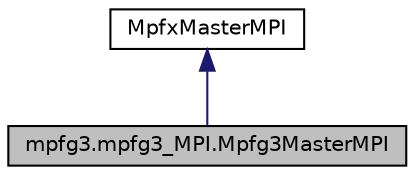 digraph G
{
  edge [fontname="Helvetica",fontsize="10",labelfontname="Helvetica",labelfontsize="10"];
  node [fontname="Helvetica",fontsize="10",shape=record];
  Node1 [label="mpfg3.mpfg3_MPI.Mpfg3MasterMPI",height=0.2,width=0.4,color="black", fillcolor="grey75", style="filled" fontcolor="black"];
  Node2 -> Node1 [dir=back,color="midnightblue",fontsize="10",style="solid",fontname="Helvetica"];
  Node2 [label="MpfxMasterMPI",height=0.2,width=0.4,color="black", fillcolor="white", style="filled",URL="$classMpfxMasterMPI.html"];
}
